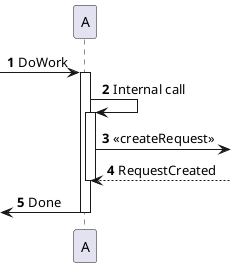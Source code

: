 @startuml
'https://plantuml.com/sequence-diagram

autonumber
[->A:DoWork
activate A
A->A:Internal call
activate A
A->]:<<createRequest>>
A<--]:RequestCreated
deactivate A
[<-A:Done
deactivate A
@enduml